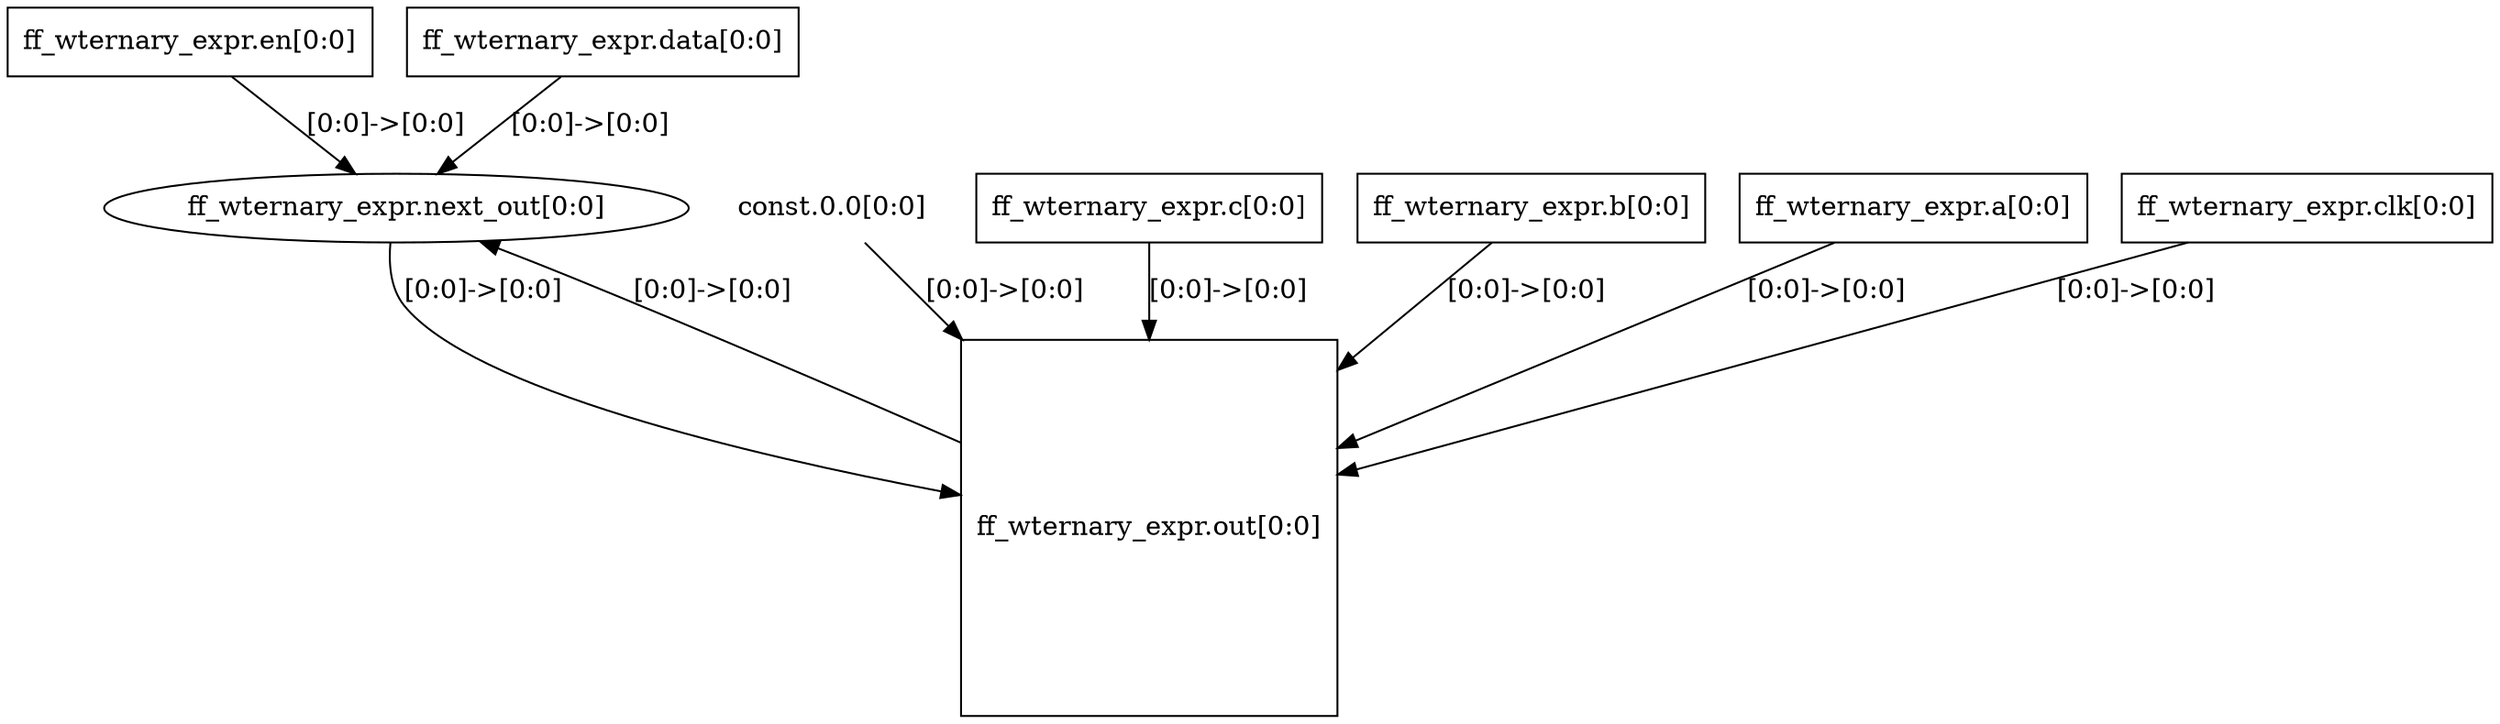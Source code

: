 digraph G {
	"ff_wternary_expr.en" -> "ff_wternary_expr.next_out"[label="[0:0]->[0:0]"];
	"ff_wternary_expr.out" -> "ff_wternary_expr.next_out"[label="[0:0]->[0:0]"];
	"ff_wternary_expr.data" -> "ff_wternary_expr.next_out"[label="[0:0]->[0:0]"];
	"const.0.0" [shape=none, label="const.0.0[0:0]"];
	"const.0.0" -> "ff_wternary_expr.out"[label="[0:0]->[0:0]"];
	"ff_wternary_expr.c" -> "ff_wternary_expr.out"[label="[0:0]->[0:0]"];
	"ff_wternary_expr.b" -> "ff_wternary_expr.out"[label="[0:0]->[0:0]"];
	"ff_wternary_expr.a" -> "ff_wternary_expr.out"[label="[0:0]->[0:0]"];
	"ff_wternary_expr.clk" -> "ff_wternary_expr.out"[label="[0:0]->[0:0]"];
	"ff_wternary_expr.next_out" -> "ff_wternary_expr.out"[label="[0:0]->[0:0]"];
	"ff_wternary_expr.a" [shape=rectangle, label="ff_wternary_expr.a[0:0]"];
	"ff_wternary_expr.b" [shape=rectangle, label="ff_wternary_expr.b[0:0]"];
	"ff_wternary_expr.c" [shape=rectangle, label="ff_wternary_expr.c[0:0]"];
	"ff_wternary_expr.clk" [shape=rectangle, label="ff_wternary_expr.clk[0:0]"];
	"ff_wternary_expr.data" [shape=rectangle, label="ff_wternary_expr.data[0:0]"];
	"ff_wternary_expr.en" [shape=rectangle, label="ff_wternary_expr.en[0:0]"];
	"ff_wternary_expr.next_out" [shape=ellipse, label="ff_wternary_expr.next_out[0:0]"];
	"ff_wternary_expr.out" [shape=square, label="ff_wternary_expr.out[0:0]"];
}
